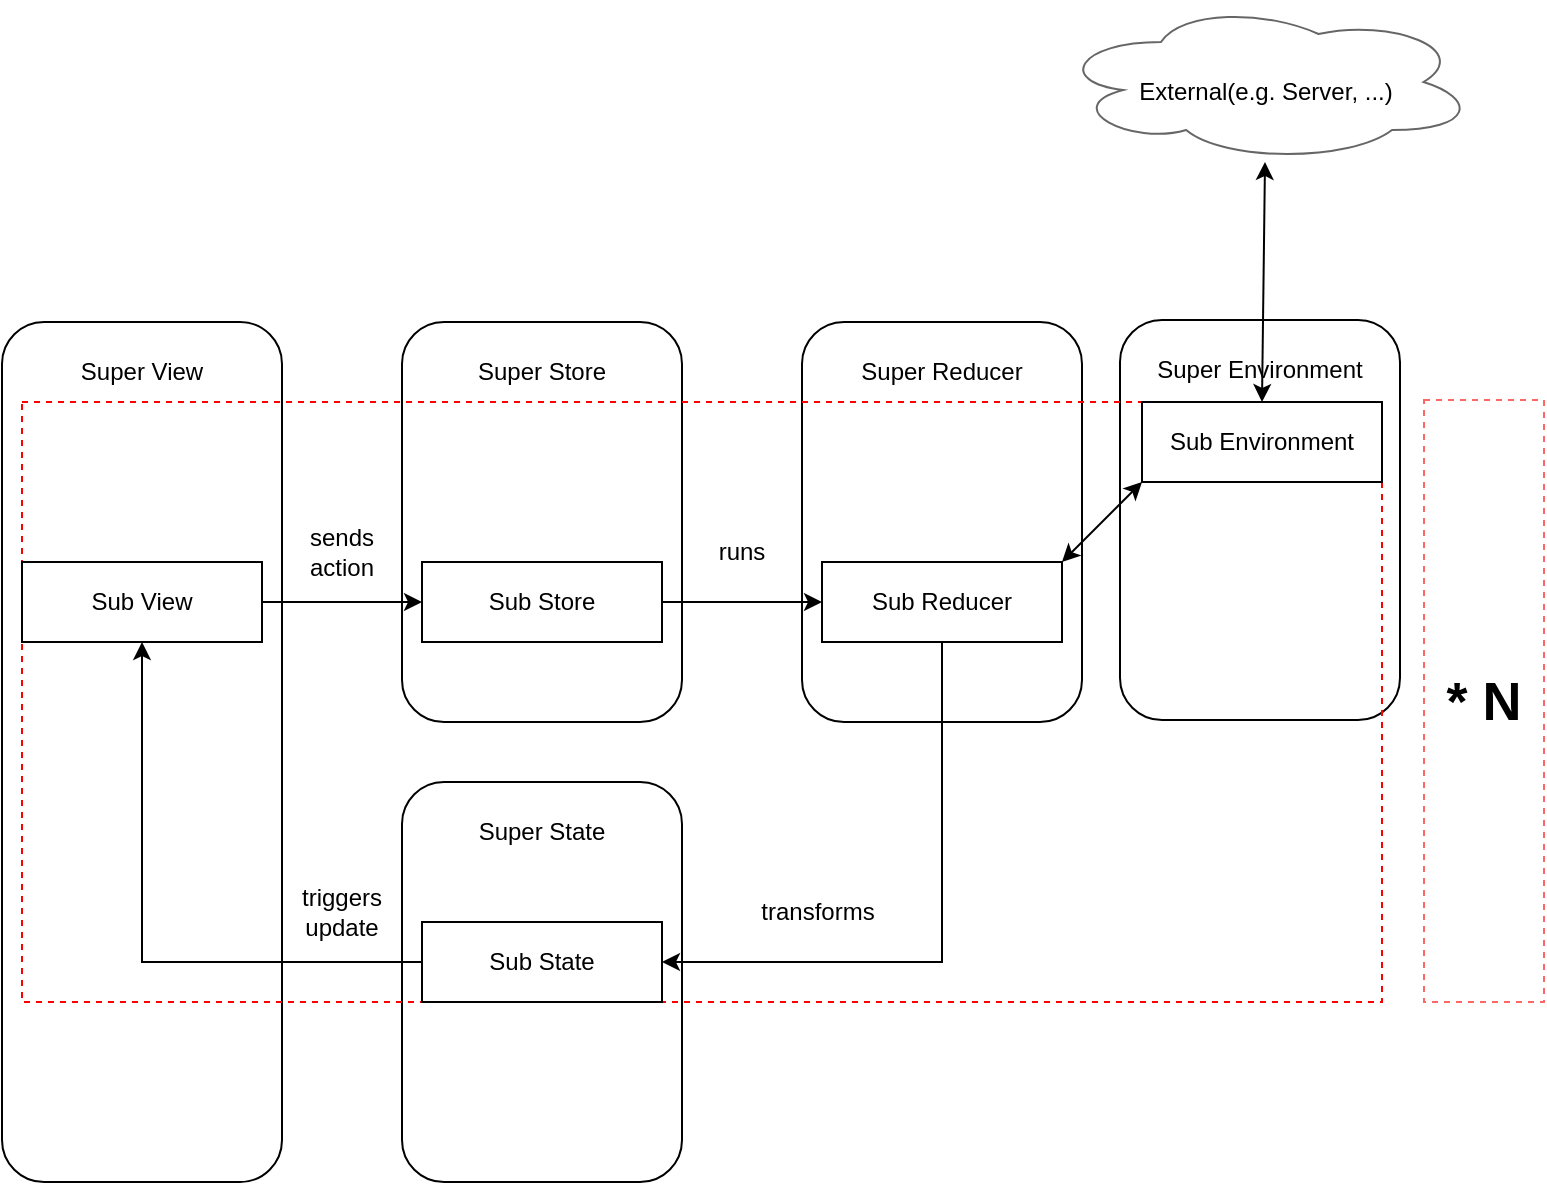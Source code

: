 <mxfile version="16.1.2" type="device"><diagram id="-jJT_TYVcA2VhiwiiKhp" name="페이지-1"><mxGraphModel dx="1106" dy="852" grid="1" gridSize="10" guides="1" tooltips="1" connect="1" arrows="1" fold="1" page="1" pageScale="1" pageWidth="827" pageHeight="1169" math="0" shadow="0"><root><mxCell id="0"/><mxCell id="1" parent="0"/><mxCell id="jfW_plsfW3ApzqvqwSWK-51" value="" style="rounded=1;whiteSpace=wrap;html=1;" parent="1" vertex="1"><mxGeometry x="568" y="199" width="140" height="200" as="geometry"/></mxCell><mxCell id="jfW_plsfW3ApzqvqwSWK-52" value="Super Environment" style="text;html=1;strokeColor=none;fillColor=none;align=center;verticalAlign=middle;whiteSpace=wrap;rounded=0;" parent="1" vertex="1"><mxGeometry x="585" y="209" width="106" height="30" as="geometry"/></mxCell><mxCell id="jfW_plsfW3ApzqvqwSWK-20" value="" style="rounded=1;whiteSpace=wrap;html=1;" parent="1" vertex="1"><mxGeometry x="9" y="200" width="140" height="430" as="geometry"/></mxCell><mxCell id="jfW_plsfW3ApzqvqwSWK-22" value="" style="rounded=1;whiteSpace=wrap;html=1;" parent="1" vertex="1"><mxGeometry x="209" y="200" width="140" height="200" as="geometry"/></mxCell><mxCell id="jfW_plsfW3ApzqvqwSWK-24" value="" style="rounded=1;whiteSpace=wrap;html=1;" parent="1" vertex="1"><mxGeometry x="409" y="200" width="140" height="200" as="geometry"/></mxCell><mxCell id="jfW_plsfW3ApzqvqwSWK-26" value="" style="rounded=1;whiteSpace=wrap;html=1;" parent="1" vertex="1"><mxGeometry x="209" y="430" width="140" height="200" as="geometry"/></mxCell><mxCell id="jfW_plsfW3ApzqvqwSWK-25" value="Super Reducer" style="text;html=1;strokeColor=none;fillColor=none;align=center;verticalAlign=middle;whiteSpace=wrap;rounded=0;" parent="1" vertex="1"><mxGeometry x="434" y="210" width="90" height="30" as="geometry"/></mxCell><mxCell id="jfW_plsfW3ApzqvqwSWK-21" value="Super View" style="text;html=1;strokeColor=none;fillColor=none;align=center;verticalAlign=middle;whiteSpace=wrap;rounded=0;" parent="1" vertex="1"><mxGeometry x="39" y="210" width="80" height="30" as="geometry"/></mxCell><mxCell id="jfW_plsfW3ApzqvqwSWK-23" value="Super Store" style="text;html=1;strokeColor=none;fillColor=none;align=center;verticalAlign=middle;whiteSpace=wrap;rounded=0;" parent="1" vertex="1"><mxGeometry x="239" y="210" width="80" height="30" as="geometry"/></mxCell><mxCell id="jfW_plsfW3ApzqvqwSWK-27" value="Super State" style="text;html=1;strokeColor=none;fillColor=none;align=center;verticalAlign=middle;whiteSpace=wrap;rounded=0;" parent="1" vertex="1"><mxGeometry x="234" y="440" width="90" height="30" as="geometry"/></mxCell><mxCell id="jfW_plsfW3ApzqvqwSWK-43" value="&lt;b&gt;&lt;font style=&quot;font-size: 27px&quot;&gt;* N&lt;/font&gt;&lt;/b&gt;" style="text;html=1;strokeColor=#FF0000;fillColor=none;align=center;verticalAlign=middle;whiteSpace=wrap;rounded=0;dashed=1;opacity=60;" parent="1" vertex="1"><mxGeometry x="720" y="239" width="60" height="301" as="geometry"/></mxCell><mxCell id="jfW_plsfW3ApzqvqwSWK-47" value="" style="endArrow=classic;startArrow=classic;html=1;rounded=0;fontSize=27;exitX=0.5;exitY=0;exitDx=0;exitDy=0;" parent="1" source="jfW_plsfW3ApzqvqwSWK-46" target="jfW_plsfW3ApzqvqwSWK-48" edge="1"><mxGeometry width="50" height="50" relative="1" as="geometry"><mxPoint x="529" y="430" as="sourcePoint"/><mxPoint x="639" y="110" as="targetPoint"/></mxGeometry></mxCell><mxCell id="jfW_plsfW3ApzqvqwSWK-48" value="&lt;font style=&quot;font-size: 12px&quot;&gt;External(e.g. Server, ...)&lt;/font&gt;" style="ellipse;shape=cloud;whiteSpace=wrap;html=1;fontSize=27;strokeColor=default;fillColor=none;opacity=60;" parent="1" vertex="1"><mxGeometry x="536" y="40" width="210" height="80" as="geometry"/></mxCell><mxCell id="jfW_plsfW3ApzqvqwSWK-50" value="" style="group;strokeColor=#FF0000;dashed=1;" parent="1" vertex="1" connectable="0"><mxGeometry x="19" y="240" width="680" height="300" as="geometry"/></mxCell><mxCell id="jfW_plsfW3ApzqvqwSWK-28" value="" style="group;strokeColor=none;dashed=1;fillColor=none;opacity=60;" parent="jfW_plsfW3ApzqvqwSWK-50" vertex="1" connectable="0"><mxGeometry y="60" width="520" height="240" as="geometry"/></mxCell><mxCell id="jfW_plsfW3ApzqvqwSWK-19" value="" style="group" parent="jfW_plsfW3ApzqvqwSWK-28" vertex="1" connectable="0"><mxGeometry width="520" height="140" as="geometry"/></mxCell><mxCell id="jfW_plsfW3ApzqvqwSWK-3" value="Sub View" style="rounded=0;whiteSpace=wrap;html=1;" parent="jfW_plsfW3ApzqvqwSWK-19" vertex="1"><mxGeometry y="20" width="120" height="40" as="geometry"/></mxCell><mxCell id="jfW_plsfW3ApzqvqwSWK-5" value="Sub Store" style="rounded=0;whiteSpace=wrap;html=1;" parent="jfW_plsfW3ApzqvqwSWK-19" vertex="1"><mxGeometry x="200" y="20" width="120" height="40" as="geometry"/></mxCell><mxCell id="jfW_plsfW3ApzqvqwSWK-7" value="Sub Reducer" style="rounded=0;whiteSpace=wrap;html=1;" parent="jfW_plsfW3ApzqvqwSWK-19" vertex="1"><mxGeometry x="400" y="20" width="120" height="40" as="geometry"/></mxCell><mxCell id="jfW_plsfW3ApzqvqwSWK-9" value="" style="endArrow=classic;html=1;rounded=0;exitX=1;exitY=0.5;exitDx=0;exitDy=0;entryX=0;entryY=0.5;entryDx=0;entryDy=0;" parent="jfW_plsfW3ApzqvqwSWK-19" source="jfW_plsfW3ApzqvqwSWK-3" target="jfW_plsfW3ApzqvqwSWK-5" edge="1"><mxGeometry width="50" height="50" relative="1" as="geometry"><mxPoint x="350" y="200" as="sourcePoint"/><mxPoint x="400" y="150" as="targetPoint"/></mxGeometry></mxCell><mxCell id="jfW_plsfW3ApzqvqwSWK-10" value="sends action" style="text;html=1;strokeColor=none;fillColor=none;align=center;verticalAlign=middle;whiteSpace=wrap;rounded=0;" parent="jfW_plsfW3ApzqvqwSWK-19" vertex="1"><mxGeometry x="130" width="60" height="30" as="geometry"/></mxCell><mxCell id="jfW_plsfW3ApzqvqwSWK-11" value="" style="endArrow=classic;html=1;rounded=0;exitX=1;exitY=0.5;exitDx=0;exitDy=0;entryX=0;entryY=0.5;entryDx=0;entryDy=0;" parent="jfW_plsfW3ApzqvqwSWK-19" source="jfW_plsfW3ApzqvqwSWK-5" target="jfW_plsfW3ApzqvqwSWK-7" edge="1"><mxGeometry width="50" height="50" relative="1" as="geometry"><mxPoint x="130" y="50" as="sourcePoint"/><mxPoint x="210" y="50" as="targetPoint"/></mxGeometry></mxCell><mxCell id="jfW_plsfW3ApzqvqwSWK-12" value="runs" style="text;html=1;strokeColor=none;fillColor=none;align=center;verticalAlign=middle;whiteSpace=wrap;rounded=0;" parent="jfW_plsfW3ApzqvqwSWK-19" vertex="1"><mxGeometry x="330" width="60" height="30" as="geometry"/></mxCell><mxCell id="jfW_plsfW3ApzqvqwSWK-13" value="Sub State" style="rounded=0;whiteSpace=wrap;html=1;" parent="jfW_plsfW3ApzqvqwSWK-28" vertex="1"><mxGeometry x="200" y="200" width="120" height="40" as="geometry"/></mxCell><mxCell id="jfW_plsfW3ApzqvqwSWK-14" value="" style="endArrow=classic;html=1;rounded=0;exitX=0.5;exitY=1;exitDx=0;exitDy=0;entryX=1;entryY=0.5;entryDx=0;entryDy=0;" parent="jfW_plsfW3ApzqvqwSWK-28" source="jfW_plsfW3ApzqvqwSWK-7" target="jfW_plsfW3ApzqvqwSWK-13" edge="1"><mxGeometry width="50" height="50" relative="1" as="geometry"><mxPoint x="350" y="280" as="sourcePoint"/><mxPoint x="400" y="230" as="targetPoint"/><Array as="points"><mxPoint x="460" y="220"/></Array></mxGeometry></mxCell><mxCell id="jfW_plsfW3ApzqvqwSWK-16" value="" style="endArrow=classic;html=1;rounded=0;exitX=0;exitY=0.5;exitDx=0;exitDy=0;entryX=0.5;entryY=1;entryDx=0;entryDy=0;" parent="jfW_plsfW3ApzqvqwSWK-28" source="jfW_plsfW3ApzqvqwSWK-13" target="jfW_plsfW3ApzqvqwSWK-3" edge="1"><mxGeometry width="50" height="50" relative="1" as="geometry"><mxPoint x="350" y="280" as="sourcePoint"/><mxPoint x="400" y="230" as="targetPoint"/><Array as="points"><mxPoint x="60" y="220"/></Array></mxGeometry></mxCell><mxCell id="jfW_plsfW3ApzqvqwSWK-18" value="triggers update" style="text;html=1;strokeColor=none;fillColor=none;align=center;verticalAlign=middle;whiteSpace=wrap;rounded=0;" parent="jfW_plsfW3ApzqvqwSWK-28" vertex="1"><mxGeometry x="130" y="180" width="60" height="30" as="geometry"/></mxCell><mxCell id="jfW_plsfW3ApzqvqwSWK-15" value="transforms" style="text;html=1;strokeColor=none;fillColor=none;align=center;verticalAlign=middle;whiteSpace=wrap;rounded=0;" parent="jfW_plsfW3ApzqvqwSWK-28" vertex="1"><mxGeometry x="368" y="180" width="60" height="30" as="geometry"/></mxCell><mxCell id="jfW_plsfW3ApzqvqwSWK-44" value="" style="endArrow=classic;startArrow=classic;html=1;rounded=0;fontSize=27;exitX=1;exitY=0;exitDx=0;exitDy=0;entryX=0;entryY=1;entryDx=0;entryDy=0;entryPerimeter=0;" parent="jfW_plsfW3ApzqvqwSWK-50" source="jfW_plsfW3ApzqvqwSWK-7" target="jfW_plsfW3ApzqvqwSWK-46" edge="1"><mxGeometry width="50" height="50" relative="1" as="geometry"><mxPoint x="510" y="190" as="sourcePoint"/><mxPoint x="560" y="40" as="targetPoint"/></mxGeometry></mxCell><mxCell id="jfW_plsfW3ApzqvqwSWK-46" value="Sub Environment" style="rounded=0;whiteSpace=wrap;html=1;" parent="jfW_plsfW3ApzqvqwSWK-50" vertex="1"><mxGeometry x="560" width="120" height="40" as="geometry"/></mxCell></root></mxGraphModel></diagram></mxfile>